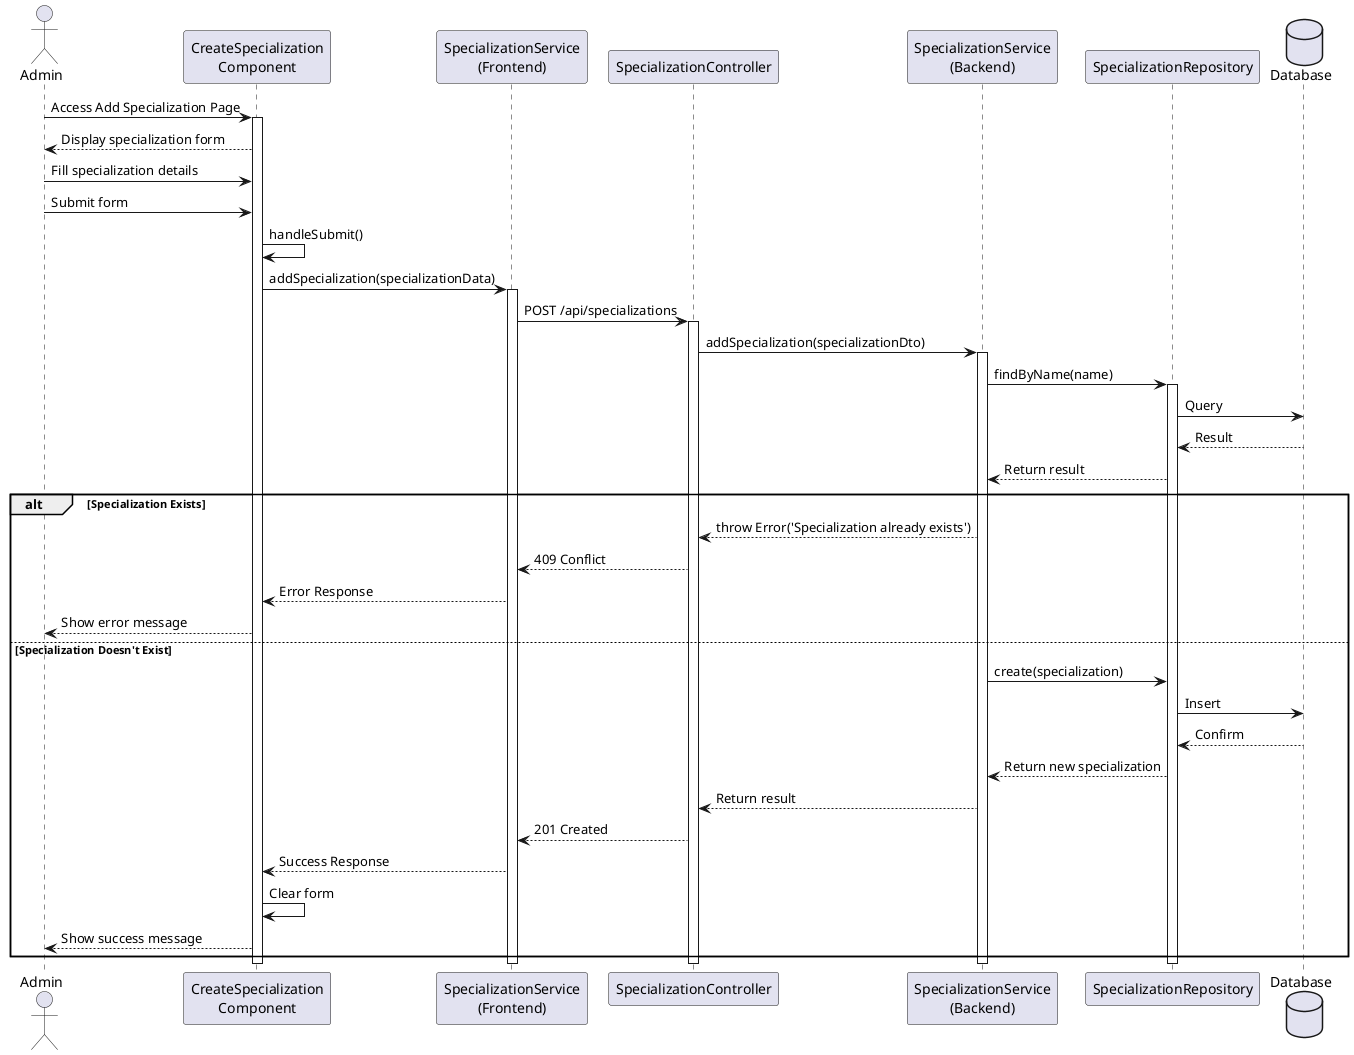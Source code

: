 @startuml Add New Specialization Sequence Diagram

actor Admin
participant "CreateSpecialization\nComponent" as Frontend
participant "SpecializationService\n(Frontend)" as FrontendService
participant "SpecializationController" as Controller
participant "SpecializationService\n(Backend)" as Service
participant "SpecializationRepository" as Repository
database Database

' Initial Form Display
Admin -> Frontend: Access Add Specialization Page
activate Frontend
Frontend --> Admin: Display specialization form

' Form Submission Flow
Admin -> Frontend: Fill specialization details
Admin -> Frontend: Submit form
Frontend -> Frontend: handleSubmit()

Frontend -> FrontendService: addSpecialization(specializationData)
activate FrontendService

FrontendService -> Controller: POST /api/specializations
activate Controller

Controller -> Service: addSpecialization(specializationDto)
activate Service

' Check Existing
Service -> Repository: findByName(name)
activate Repository
Repository -> Database: Query
Database --> Repository: Result
Repository --> Service: Return result

alt Specialization Exists
    Service --> Controller: throw Error('Specialization already exists')
    Controller --> FrontendService: 409 Conflict
    FrontendService --> Frontend: Error Response
    Frontend --> Admin: Show error message
else Specialization Doesn't Exist
    Service -> Repository: create(specialization)
    Repository -> Database: Insert
    Database --> Repository: Confirm
    Repository --> Service: Return new specialization
    Service --> Controller: Return result
    Controller --> FrontendService: 201 Created
    FrontendService --> Frontend: Success Response
    Frontend -> Frontend: Clear form
    Frontend --> Admin: Show success message
end

deactivate Repository
deactivate Service
deactivate Controller
deactivate FrontendService
deactivate Frontend

@enduml